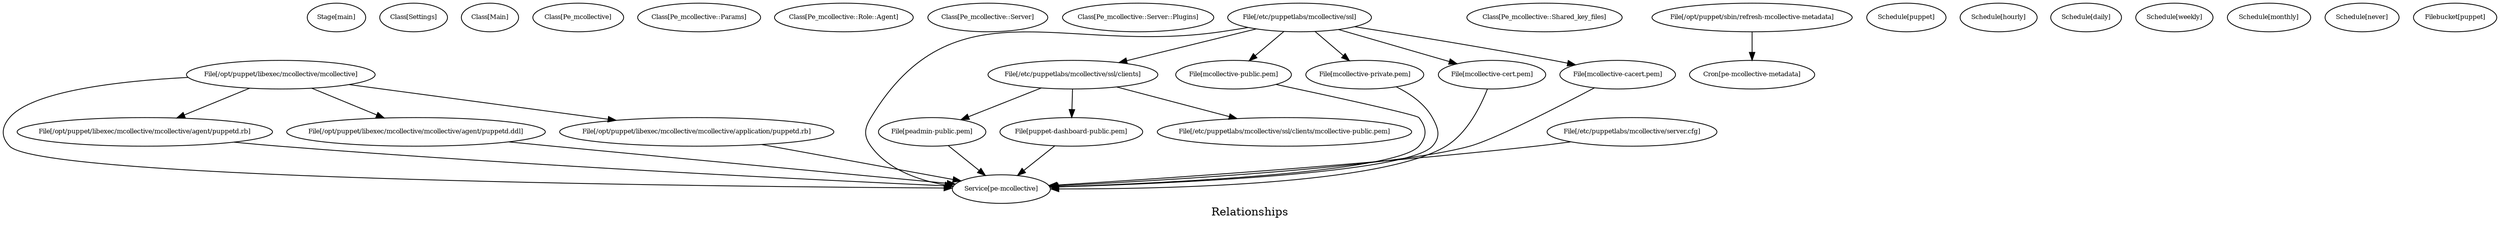 digraph Relationships {
    label = "Relationships"
    "Stage[main]" [
        fontsize = 8,
        label = "Stage[main]"
    ]

    "Class[Settings]" [
        fontsize = 8,
        label = "Class[Settings]"
    ]

    "Class[Main]" [
        fontsize = 8,
        label = "Class[Main]"
    ]

    "Class[Pe_mcollective]" [
        fontsize = 8,
        label = "Class[Pe_mcollective]"
    ]

    "Class[Pe_mcollective::Params]" [
        fontsize = 8,
        label = "Class[Pe_mcollective::Params]"
    ]

    "Class[Pe_mcollective::Role::Agent]" [
        fontsize = 8,
        label = "Class[Pe_mcollective::Role::Agent]"
    ]

    "Class[Pe_mcollective::Server]" [
        fontsize = 8,
        label = "Class[Pe_mcollective::Server]"
    ]

    "Class[Pe_mcollective::Server::Plugins]" [
        fontsize = 8,
        label = "Class[Pe_mcollective::Server::Plugins]"
    ]

    "File[/opt/puppet/libexec/mcollective/mcollective]" [
        fontsize = 8,
        label = "File[/opt/puppet/libexec/mcollective/mcollective]"
    ]

    "Service[pe-mcollective]" [
        fontsize = 8,
        label = "Service[pe-mcollective]"
    ]

    "File[/opt/puppet/libexec/mcollective/mcollective/agent/puppetd.rb]" [
        fontsize = 8,
        label = "File[/opt/puppet/libexec/mcollective/mcollective/agent/puppetd.rb]"
    ]

    "File[/opt/puppet/libexec/mcollective/mcollective/agent/puppetd.ddl]" [
        fontsize = 8,
        label = "File[/opt/puppet/libexec/mcollective/mcollective/agent/puppetd.ddl]"
    ]

    "File[/opt/puppet/libexec/mcollective/mcollective/application/puppetd.rb]" [
        fontsize = 8,
        label = "File[/opt/puppet/libexec/mcollective/mcollective/application/puppetd.rb]"
    ]

    "Class[Pe_mcollective::Shared_key_files]" [
        fontsize = 8,
        label = "Class[Pe_mcollective::Shared_key_files]"
    ]

    "File[/etc/puppetlabs/mcollective/ssl]" [
        fontsize = 8,
        label = "File[/etc/puppetlabs/mcollective/ssl]"
    ]

    "File[/etc/puppetlabs/mcollective/ssl/clients]" [
        fontsize = 8,
        label = "File[/etc/puppetlabs/mcollective/ssl/clients]"
    ]

    "File[mcollective-public.pem]" [
        fontsize = 8,
        label = "File[mcollective-public.pem]"
    ]

    "File[mcollective-private.pem]" [
        fontsize = 8,
        label = "File[mcollective-private.pem]"
    ]

    "File[mcollective-cert.pem]" [
        fontsize = 8,
        label = "File[mcollective-cert.pem]"
    ]

    "File[mcollective-cacert.pem]" [
        fontsize = 8,
        label = "File[mcollective-cacert.pem]"
    ]

    "File[peadmin-public.pem]" [
        fontsize = 8,
        label = "File[peadmin-public.pem]"
    ]

    "File[puppet-dashboard-public.pem]" [
        fontsize = 8,
        label = "File[puppet-dashboard-public.pem]"
    ]

    "File[/etc/puppetlabs/mcollective/ssl/clients/mcollective-public.pem]" [
        fontsize = 8,
        label = "File[/etc/puppetlabs/mcollective/ssl/clients/mcollective-public.pem]"
    ]

    "File[/etc/puppetlabs/mcollective/server.cfg]" [
        fontsize = 8,
        label = "File[/etc/puppetlabs/mcollective/server.cfg]"
    ]

    "File[/opt/puppet/sbin/refresh-mcollective-metadata]" [
        fontsize = 8,
        label = "File[/opt/puppet/sbin/refresh-mcollective-metadata]"
    ]

    "Cron[pe-mcollective-metadata]" [
        fontsize = 8,
        label = "Cron[pe-mcollective-metadata]"
    ]

    "Schedule[puppet]" [
        fontsize = 8,
        label = "Schedule[puppet]"
    ]

    "Schedule[hourly]" [
        fontsize = 8,
        label = "Schedule[hourly]"
    ]

    "Schedule[daily]" [
        fontsize = 8,
        label = "Schedule[daily]"
    ]

    "Schedule[weekly]" [
        fontsize = 8,
        label = "Schedule[weekly]"
    ]

    "Schedule[monthly]" [
        fontsize = 8,
        label = "Schedule[monthly]"
    ]

    "Schedule[never]" [
        fontsize = 8,
        label = "Schedule[never]"
    ]

    "Filebucket[puppet]" [
        fontsize = 8,
        label = "Filebucket[puppet]"
    ]

    "File[/opt/puppet/libexec/mcollective/mcollective]" -> "Service[pe-mcollective]" [
        fontsize = 8
    ]

    "File[/opt/puppet/libexec/mcollective/mcollective/agent/puppetd.rb]" -> "Service[pe-mcollective]" [
        fontsize = 8
    ]

    "File[/opt/puppet/libexec/mcollective/mcollective/agent/puppetd.ddl]" -> "Service[pe-mcollective]" [
        fontsize = 8
    ]

    "File[/opt/puppet/libexec/mcollective/mcollective/application/puppetd.rb]" -> "Service[pe-mcollective]" [
        fontsize = 8
    ]

    "File[/etc/puppetlabs/mcollective/ssl]" -> "Service[pe-mcollective]" [
        fontsize = 8
    ]

    "File[mcollective-public.pem]" -> "Service[pe-mcollective]" [
        fontsize = 8
    ]

    "File[mcollective-private.pem]" -> "Service[pe-mcollective]" [
        fontsize = 8
    ]

    "File[mcollective-cert.pem]" -> "Service[pe-mcollective]" [
        fontsize = 8
    ]

    "File[mcollective-cacert.pem]" -> "Service[pe-mcollective]" [
        fontsize = 8
    ]

    "File[peadmin-public.pem]" -> "Service[pe-mcollective]" [
        fontsize = 8
    ]

    "File[puppet-dashboard-public.pem]" -> "Service[pe-mcollective]" [
        fontsize = 8
    ]

    "File[/etc/puppetlabs/mcollective/server.cfg]" -> "Service[pe-mcollective]" [
        fontsize = 8
    ]

    "File[/opt/puppet/libexec/mcollective/mcollective]" -> "File[/opt/puppet/libexec/mcollective/mcollective/agent/puppetd.rb]" [
        fontsize = 8
    ]

    "File[/opt/puppet/libexec/mcollective/mcollective]" -> "File[/opt/puppet/libexec/mcollective/mcollective/agent/puppetd.ddl]" [
        fontsize = 8
    ]

    "File[/opt/puppet/libexec/mcollective/mcollective]" -> "File[/opt/puppet/libexec/mcollective/mcollective/application/puppetd.rb]" [
        fontsize = 8
    ]

    "File[/etc/puppetlabs/mcollective/ssl]" -> "File[/etc/puppetlabs/mcollective/ssl/clients]" [
        fontsize = 8
    ]

    "File[/etc/puppetlabs/mcollective/ssl]" -> "File[mcollective-public.pem]" [
        fontsize = 8
    ]

    "File[/etc/puppetlabs/mcollective/ssl]" -> "File[mcollective-private.pem]" [
        fontsize = 8
    ]

    "File[/etc/puppetlabs/mcollective/ssl]" -> "File[mcollective-cert.pem]" [
        fontsize = 8
    ]

    "File[/etc/puppetlabs/mcollective/ssl]" -> "File[mcollective-cacert.pem]" [
        fontsize = 8
    ]

    "File[/etc/puppetlabs/mcollective/ssl/clients]" -> "File[peadmin-public.pem]" [
        fontsize = 8
    ]

    "File[/etc/puppetlabs/mcollective/ssl/clients]" -> "File[puppet-dashboard-public.pem]" [
        fontsize = 8
    ]

    "File[/etc/puppetlabs/mcollective/ssl/clients]" -> "File[/etc/puppetlabs/mcollective/ssl/clients/mcollective-public.pem]" [
        fontsize = 8
    ]

    "File[/opt/puppet/sbin/refresh-mcollective-metadata]" -> "Cron[pe-mcollective-metadata]" [
        fontsize = 8
    ]

}
